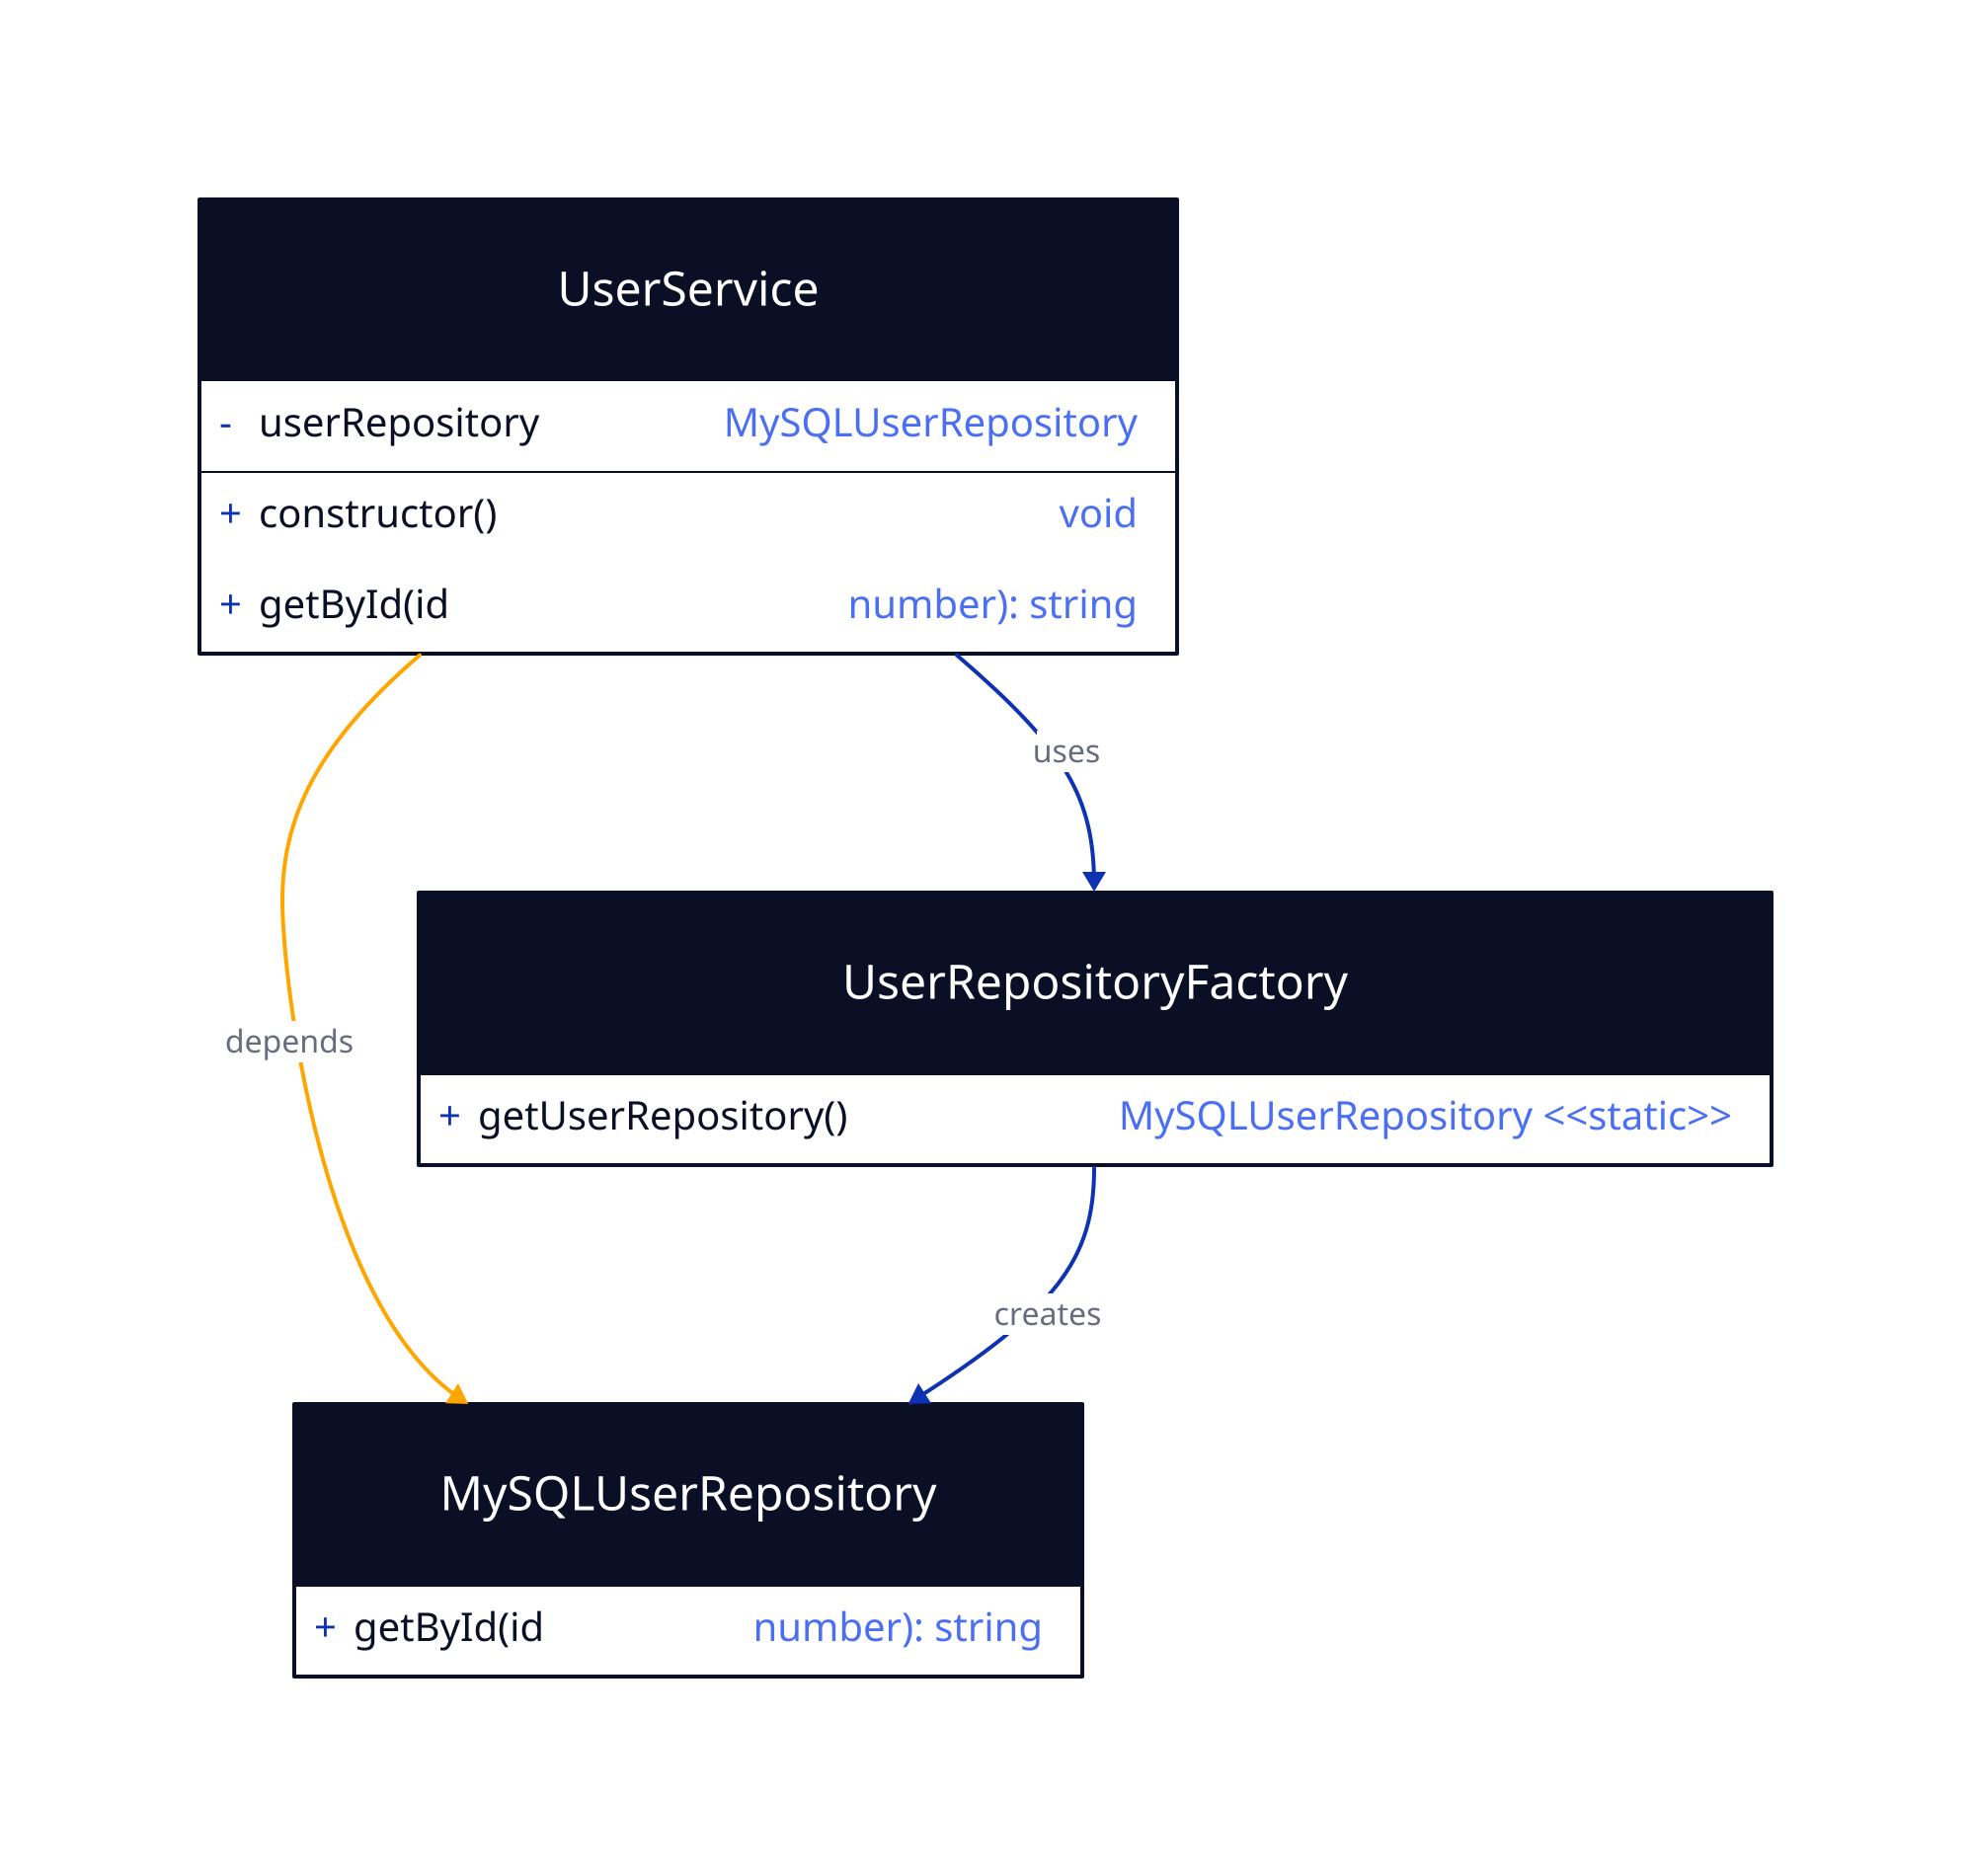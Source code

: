 # Classes
MySQLUserRepository: {
  shape: class
  +getById(id: number): string
}

UserRepositoryFactory: {
  shape: class
  +getUserRepository(): MySQLUserRepository <<static>>
}

UserService: {
  shape: class
  -userRepository: MySQLUserRepository
  +constructor()
  +getById(id: number): string
}

# Relationships
UserService -> MySQLUserRepository: depends {
  style: {
    stroke: orange
  }
}
UserService -> UserRepositoryFactory: uses
UserRepositoryFactory -> MySQLUserRepository: creates
